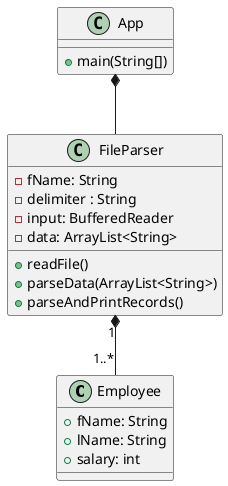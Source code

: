 @startuml
'https://plantuml.com/class-diagram

Class Employee {
+ fName: String
+ lName: String
+ salary: int
}

Class FileParser {
- fName: String
- delimiter : String
- input: BufferedReader
- data: ArrayList<String>

+ readFile()
+ parseData(ArrayList<String>)
+ parseAndPrintRecords()
}

Class App {
+ main(String[])
}

FileParser "1" *-- "1..*" Employee
App *-- FileParser
@enduml